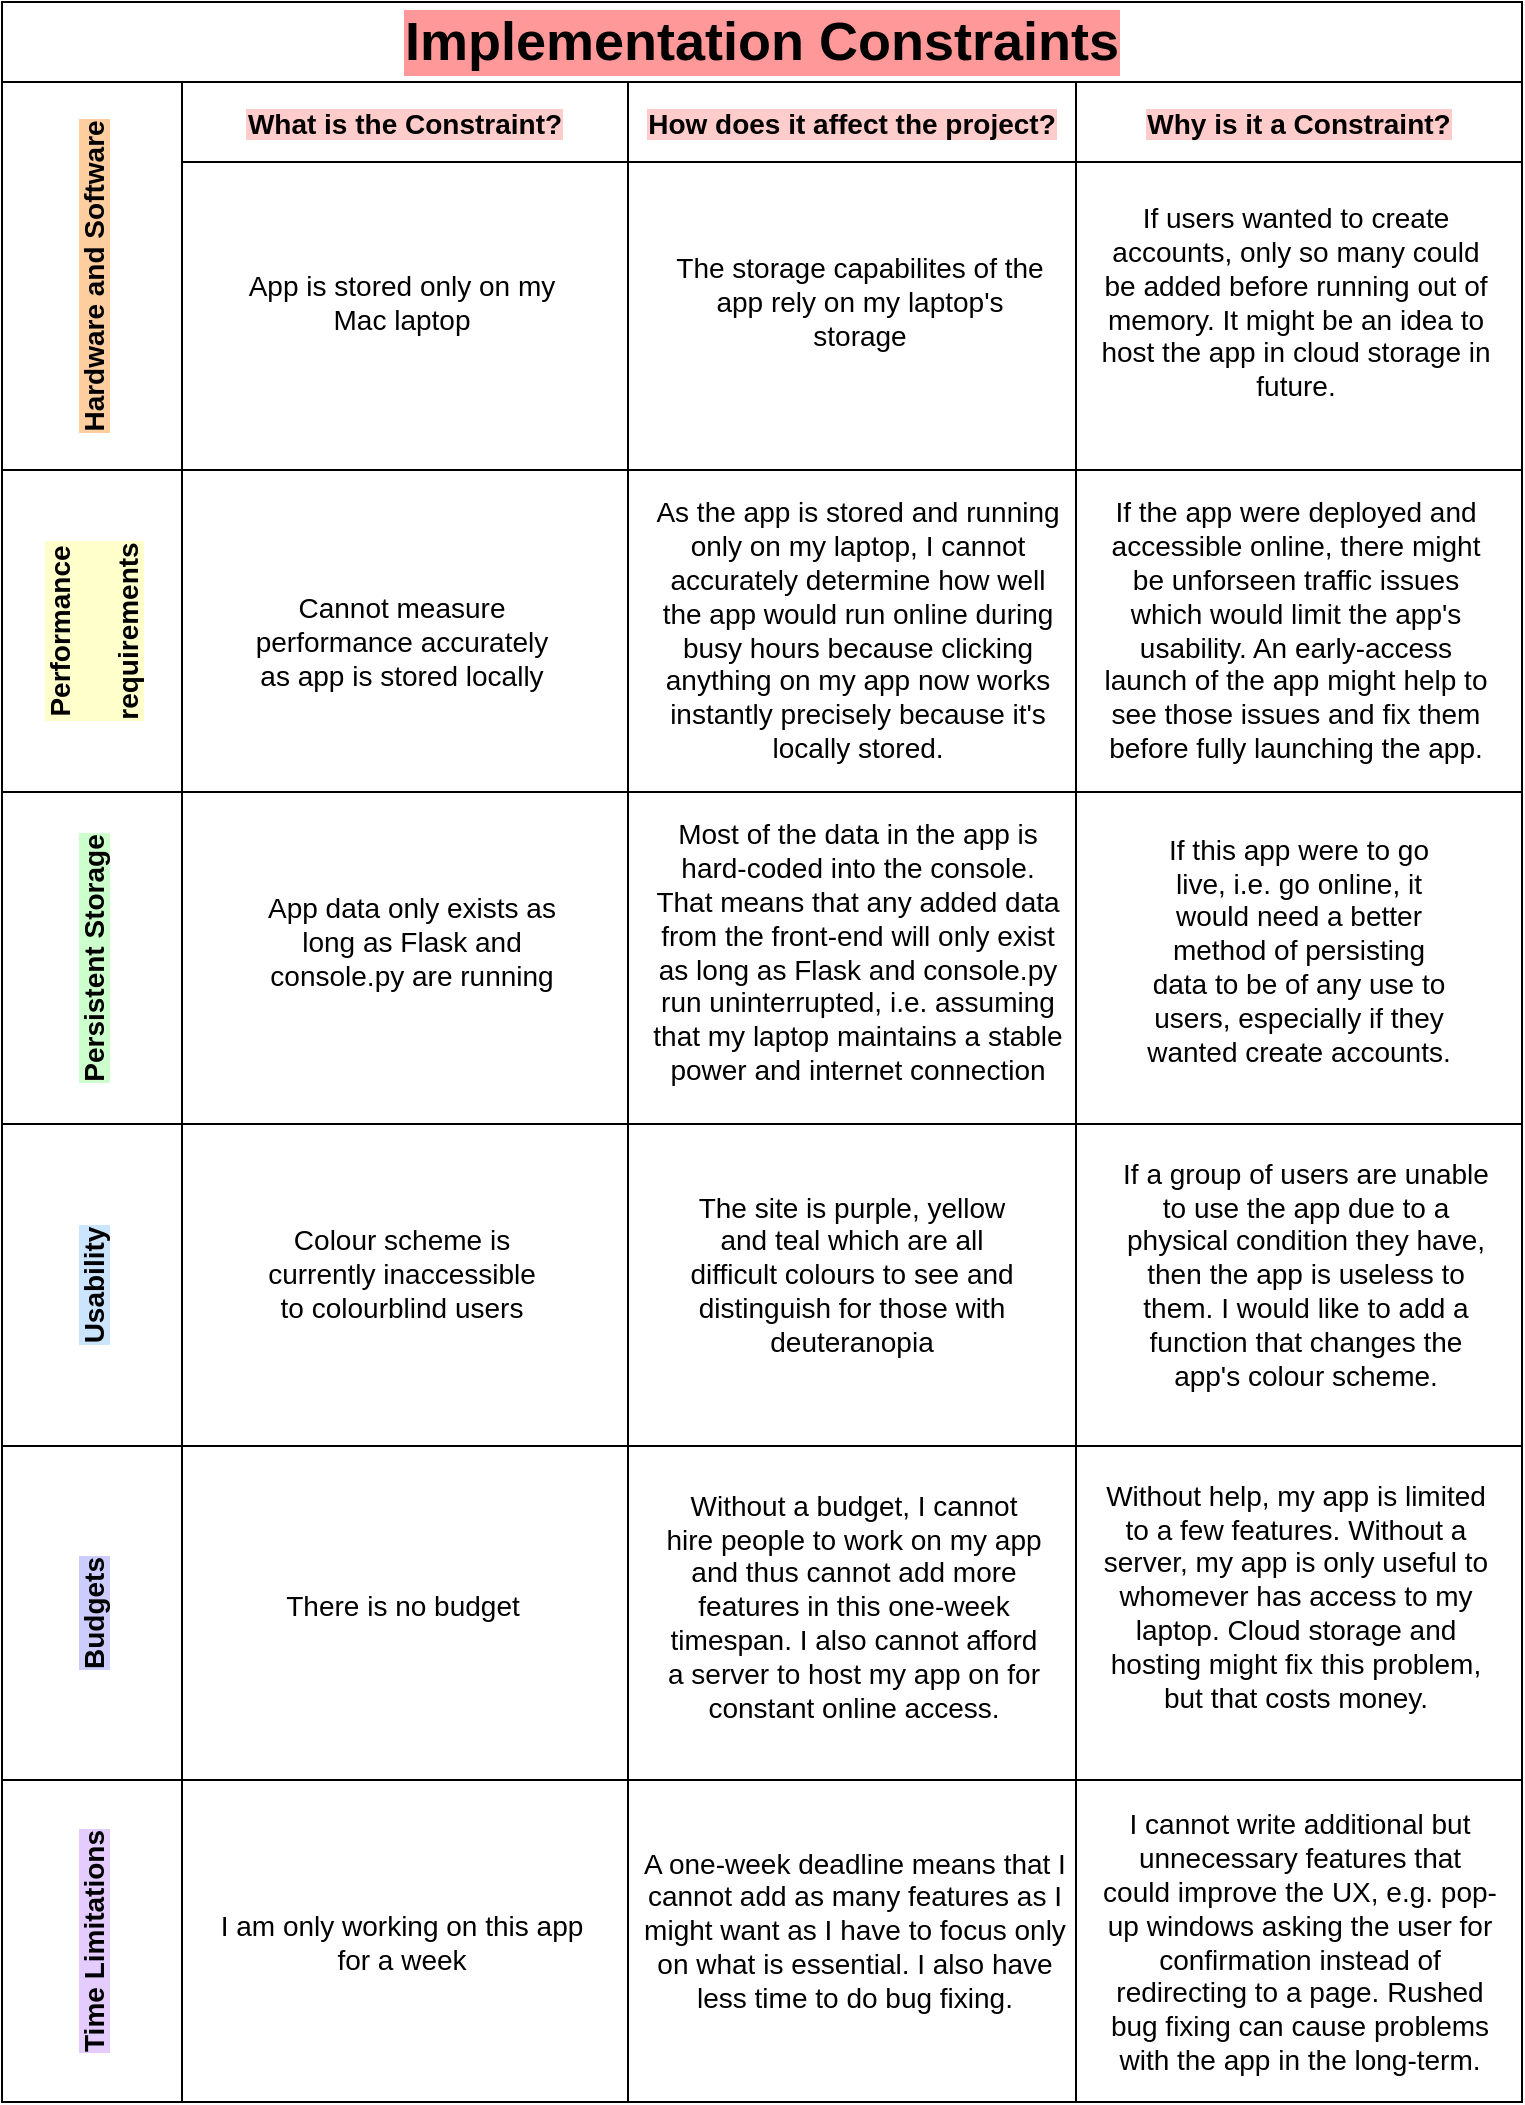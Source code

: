 <mxfile version="20.5.3" type="github">
  <diagram id="YzovN8eB3ZMi87oyrWJg" name="Page-1">
    <mxGraphModel dx="1026" dy="414" grid="0" gridSize="10" guides="1" tooltips="1" connect="1" arrows="1" fold="1" page="1" pageScale="1" pageWidth="827" pageHeight="1169" math="0" shadow="0">
      <root>
        <mxCell id="0" />
        <mxCell id="1" parent="0" />
        <mxCell id="AIQYkP_hiyhNMu18dmYw-27" value="Implementation Constraints" style="shape=table;childLayout=tableLayout;startSize=40;collapsible=0;recursiveResize=0;expand=0;fontStyle=1;labelBackgroundColor=#FF9999;fontSize=27;whiteSpace=wrap;html=1;spacingLeft=0;" parent="1" vertex="1">
          <mxGeometry x="40" y="30" width="760" height="1050" as="geometry" />
        </mxCell>
        <object label="Hardware and Software" id="AIQYkP_hiyhNMu18dmYw-28">
          <mxCell style="shape=tableRow;horizontal=0;startSize=90;swimlaneHead=0;swimlaneBody=0;top=0;left=0;bottom=0;right=0;dropTarget=0;fillColor=none;collapsible=0;recursiveResize=0;expand=0;fontStyle=1;movable=1;resizable=1;rotatable=1;deletable=1;editable=1;connectable=1;fontSize=14;labelBackgroundColor=#FFCE9F;" parent="AIQYkP_hiyhNMu18dmYw-27" vertex="1">
            <mxGeometry y="40" width="760" height="194" as="geometry" />
          </mxCell>
        </object>
        <mxCell id="AIQYkP_hiyhNMu18dmYw-29" value="What is the Constraint?" style="swimlane;swimlaneHead=0;swimlaneBody=0;fontStyle=0;connectable=0;fillColor=none;startSize=40;collapsible=0;recursiveResize=0;expand=0;fontStyle=1;labelBackgroundColor=#FFCCCC;fontSize=14;" parent="AIQYkP_hiyhNMu18dmYw-28" vertex="1">
          <mxGeometry x="90" width="223" height="194" as="geometry">
            <mxRectangle width="223" height="194" as="alternateBounds" />
          </mxGeometry>
        </mxCell>
        <mxCell id="AIQYkP_hiyhNMu18dmYw-95" value="App is stored only on my Mac laptop" style="text;html=1;strokeColor=none;fillColor=none;align=center;verticalAlign=middle;whiteSpace=wrap;rounded=0;labelBackgroundColor=none;fontSize=14;" parent="AIQYkP_hiyhNMu18dmYw-29" vertex="1">
          <mxGeometry x="30" y="60" width="160" height="100" as="geometry" />
        </mxCell>
        <mxCell id="AIQYkP_hiyhNMu18dmYw-30" value="How does it affect the project?" style="swimlane;swimlaneHead=0;swimlaneBody=0;fontStyle=0;connectable=0;fillColor=none;startSize=40;collapsible=0;recursiveResize=0;expand=0;fontStyle=1;labelBackgroundColor=#FFCCCC;fontSize=14;" parent="AIQYkP_hiyhNMu18dmYw-28" vertex="1">
          <mxGeometry x="313" width="224" height="194" as="geometry">
            <mxRectangle width="224" height="194" as="alternateBounds" />
          </mxGeometry>
        </mxCell>
        <mxCell id="AIQYkP_hiyhNMu18dmYw-96" value="The storage capabilites of the app rely on my laptop&#39;s storage" style="text;html=1;strokeColor=none;fillColor=none;align=center;verticalAlign=middle;whiteSpace=wrap;rounded=0;labelBackgroundColor=none;fontSize=14;" parent="AIQYkP_hiyhNMu18dmYw-30" vertex="1">
          <mxGeometry x="22" y="63.5" width="188" height="93" as="geometry" />
        </mxCell>
        <mxCell id="AIQYkP_hiyhNMu18dmYw-31" value="Why is it a Constraint?" style="swimlane;swimlaneHead=0;swimlaneBody=0;fontStyle=0;connectable=0;fillColor=none;startSize=40;collapsible=0;recursiveResize=0;expand=0;fontStyle=1;labelBackgroundColor=#FFCCCC;fontSize=14;" parent="AIQYkP_hiyhNMu18dmYw-28" vertex="1">
          <mxGeometry x="537" width="223" height="194" as="geometry">
            <mxRectangle width="223" height="194" as="alternateBounds" />
          </mxGeometry>
        </mxCell>
        <mxCell id="AIQYkP_hiyhNMu18dmYw-97" value="If users wanted to create accounts, only so many could be added before running out of memory. It might be an idea to host the app in cloud storage in future." style="text;html=1;strokeColor=none;fillColor=none;align=center;verticalAlign=middle;whiteSpace=wrap;rounded=0;labelBackgroundColor=none;fontSize=14;" parent="AIQYkP_hiyhNMu18dmYw-31" vertex="1">
          <mxGeometry x="10" y="50" width="200" height="120" as="geometry" />
        </mxCell>
        <mxCell id="AIQYkP_hiyhNMu18dmYw-32" value="Performance &#xa;&#xa;requirements" style="shape=tableRow;horizontal=0;startSize=90;swimlaneHead=0;swimlaneBody=0;top=0;left=0;bottom=0;right=0;dropTarget=0;fillColor=none;collapsible=0;recursiveResize=0;expand=0;fontStyle=1;fontSize=14;labelBackgroundColor=#FFFFCC;" parent="AIQYkP_hiyhNMu18dmYw-27" vertex="1">
          <mxGeometry y="234" width="760" height="161" as="geometry" />
        </mxCell>
        <mxCell id="AIQYkP_hiyhNMu18dmYw-33" value="" style="swimlane;swimlaneHead=0;swimlaneBody=0;fontStyle=0;connectable=0;fillColor=none;startSize=0;collapsible=0;recursiveResize=0;expand=0;fontStyle=1;" parent="AIQYkP_hiyhNMu18dmYw-32" vertex="1">
          <mxGeometry x="90" width="223" height="161" as="geometry">
            <mxRectangle width="223" height="161" as="alternateBounds" />
          </mxGeometry>
        </mxCell>
        <mxCell id="AIQYkP_hiyhNMu18dmYw-34" value="" style="swimlane;swimlaneHead=0;swimlaneBody=0;fontStyle=0;connectable=0;fillColor=none;startSize=0;collapsible=0;recursiveResize=0;expand=0;fontStyle=1;" parent="AIQYkP_hiyhNMu18dmYw-32" vertex="1">
          <mxGeometry x="313" width="224" height="161" as="geometry">
            <mxRectangle width="224" height="161" as="alternateBounds" />
          </mxGeometry>
        </mxCell>
        <mxCell id="AIQYkP_hiyhNMu18dmYw-99" value="As the app is stored and running only on my laptop, I cannot accurately determine how well the app would run online during busy hours because clicking anything on my app now works instantly precisely because it&#39;s locally stored." style="text;html=1;strokeColor=none;fillColor=none;align=center;verticalAlign=middle;whiteSpace=wrap;rounded=0;labelBackgroundColor=none;fontSize=14;" parent="AIQYkP_hiyhNMu18dmYw-34" vertex="1">
          <mxGeometry x="10" y="10" width="210" height="140" as="geometry" />
        </mxCell>
        <mxCell id="AIQYkP_hiyhNMu18dmYw-35" value="" style="swimlane;swimlaneHead=0;swimlaneBody=0;fontStyle=0;connectable=0;fillColor=none;startSize=0;collapsible=0;recursiveResize=0;expand=0;fontStyle=1;" parent="AIQYkP_hiyhNMu18dmYw-32" vertex="1">
          <mxGeometry x="537" width="223" height="161" as="geometry">
            <mxRectangle width="223" height="161" as="alternateBounds" />
          </mxGeometry>
        </mxCell>
        <mxCell id="AIQYkP_hiyhNMu18dmYw-100" value="If the app were deployed and accessible online, there might be unforseen traffic issues which would limit the app&#39;s usability. An early-access launch of the app might help to see those issues and fix them before fully launching the app." style="text;html=1;strokeColor=none;fillColor=none;align=center;verticalAlign=middle;whiteSpace=wrap;rounded=0;labelBackgroundColor=none;fontSize=14;" parent="AIQYkP_hiyhNMu18dmYw-35" vertex="1">
          <mxGeometry x="10" y="10" width="200" height="140" as="geometry" />
        </mxCell>
        <mxCell id="AIQYkP_hiyhNMu18dmYw-36" value="Persistent Storage" style="shape=tableRow;horizontal=0;startSize=90;swimlaneHead=0;swimlaneBody=0;top=0;left=0;bottom=0;right=0;dropTarget=0;fillColor=none;collapsible=0;recursiveResize=0;expand=0;fontStyle=1;labelBackgroundColor=#CCFFCC;fontSize=14;" parent="AIQYkP_hiyhNMu18dmYw-27" vertex="1">
          <mxGeometry y="395" width="760" height="166" as="geometry" />
        </mxCell>
        <mxCell id="AIQYkP_hiyhNMu18dmYw-37" value="" style="swimlane;swimlaneHead=0;swimlaneBody=0;fontStyle=0;connectable=0;fillColor=none;startSize=0;collapsible=0;recursiveResize=0;expand=0;fontStyle=1;" parent="AIQYkP_hiyhNMu18dmYw-36" vertex="1">
          <mxGeometry x="90" width="223" height="166" as="geometry">
            <mxRectangle width="223" height="166" as="alternateBounds" />
          </mxGeometry>
        </mxCell>
        <mxCell id="AIQYkP_hiyhNMu18dmYw-89" value="App data only exists as long as Flask and console.py are running" style="text;html=1;strokeColor=none;fillColor=none;align=center;verticalAlign=middle;whiteSpace=wrap;rounded=0;labelBackgroundColor=none;fontSize=14;" parent="AIQYkP_hiyhNMu18dmYw-37" vertex="1">
          <mxGeometry x="30" y="20" width="170" height="110" as="geometry" />
        </mxCell>
        <mxCell id="AIQYkP_hiyhNMu18dmYw-38" value="" style="swimlane;swimlaneHead=0;swimlaneBody=0;fontStyle=0;connectable=0;fillColor=none;startSize=0;collapsible=0;recursiveResize=0;expand=0;fontStyle=1;" parent="AIQYkP_hiyhNMu18dmYw-36" vertex="1">
          <mxGeometry x="313" width="224" height="166" as="geometry">
            <mxRectangle width="224" height="166" as="alternateBounds" />
          </mxGeometry>
        </mxCell>
        <mxCell id="AIQYkP_hiyhNMu18dmYw-90" value="Most of the data in the app is hard-coded into the console. That means that any added data from the front-end will only exist as long as Flask and console.py run uninterrupted, i.e. assuming that my laptop maintains a stable power and internet connection" style="text;html=1;strokeColor=none;fillColor=none;align=center;verticalAlign=middle;whiteSpace=wrap;rounded=0;labelBackgroundColor=none;fontSize=14;" parent="AIQYkP_hiyhNMu18dmYw-38" vertex="1">
          <mxGeometry x="10" y="10" width="210" height="140" as="geometry" />
        </mxCell>
        <mxCell id="AIQYkP_hiyhNMu18dmYw-39" value="" style="swimlane;swimlaneHead=0;swimlaneBody=0;fontStyle=0;connectable=0;fillColor=none;startSize=0;collapsible=0;recursiveResize=0;expand=0;fontStyle=1;" parent="AIQYkP_hiyhNMu18dmYw-36" vertex="1">
          <mxGeometry x="537" width="223" height="166" as="geometry">
            <mxRectangle width="223" height="166" as="alternateBounds" />
          </mxGeometry>
        </mxCell>
        <mxCell id="AIQYkP_hiyhNMu18dmYw-91" value="If this app were to go live, i.e. go online, it would need a better method of persisting data to be of any use to users, especially if they wanted create accounts. " style="text;html=1;strokeColor=none;fillColor=none;align=center;verticalAlign=middle;whiteSpace=wrap;rounded=0;labelBackgroundColor=none;fontSize=14;" parent="AIQYkP_hiyhNMu18dmYw-39" vertex="1">
          <mxGeometry x="33" y="24" width="157" height="110" as="geometry" />
        </mxCell>
        <mxCell id="AIQYkP_hiyhNMu18dmYw-75" value="Usability" style="shape=tableRow;horizontal=0;startSize=90;swimlaneHead=0;swimlaneBody=0;top=0;left=0;bottom=0;right=0;dropTarget=0;fillColor=none;collapsible=0;recursiveResize=0;expand=0;fontStyle=1;labelBackgroundColor=#CCE5FF;fontSize=14;" parent="AIQYkP_hiyhNMu18dmYw-27" vertex="1">
          <mxGeometry y="561" width="760" height="161" as="geometry" />
        </mxCell>
        <mxCell id="AIQYkP_hiyhNMu18dmYw-76" style="swimlane;swimlaneHead=0;swimlaneBody=0;fontStyle=0;connectable=0;fillColor=none;startSize=0;collapsible=0;recursiveResize=0;expand=0;fontStyle=1;" parent="AIQYkP_hiyhNMu18dmYw-75" vertex="1">
          <mxGeometry x="90" width="223" height="161" as="geometry">
            <mxRectangle width="223" height="161" as="alternateBounds" />
          </mxGeometry>
        </mxCell>
        <mxCell id="AIQYkP_hiyhNMu18dmYw-92" value="Colour scheme is currently inaccessible to colourblind users" style="text;html=1;strokeColor=none;fillColor=none;align=center;verticalAlign=middle;whiteSpace=wrap;rounded=0;labelBackgroundColor=none;fontSize=14;" parent="AIQYkP_hiyhNMu18dmYw-76" vertex="1">
          <mxGeometry x="35" y="35" width="150" height="80" as="geometry" />
        </mxCell>
        <mxCell id="AIQYkP_hiyhNMu18dmYw-77" style="swimlane;swimlaneHead=0;swimlaneBody=0;fontStyle=0;connectable=0;fillColor=none;startSize=0;collapsible=0;recursiveResize=0;expand=0;fontStyle=1;" parent="AIQYkP_hiyhNMu18dmYw-75" vertex="1">
          <mxGeometry x="313" width="224" height="161" as="geometry">
            <mxRectangle width="224" height="161" as="alternateBounds" />
          </mxGeometry>
        </mxCell>
        <mxCell id="AIQYkP_hiyhNMu18dmYw-93" value="The site is purple, yellow and teal which are all difficult colours to see and distinguish for those with deuteranopia" style="text;html=1;strokeColor=none;fillColor=none;align=center;verticalAlign=middle;whiteSpace=wrap;rounded=0;labelBackgroundColor=none;fontSize=14;" parent="AIQYkP_hiyhNMu18dmYw-77" vertex="1">
          <mxGeometry x="27" y="20" width="170" height="110" as="geometry" />
        </mxCell>
        <mxCell id="AIQYkP_hiyhNMu18dmYw-78" style="swimlane;swimlaneHead=0;swimlaneBody=0;fontStyle=0;connectable=0;fillColor=none;startSize=0;collapsible=0;recursiveResize=0;expand=0;fontStyle=1;" parent="AIQYkP_hiyhNMu18dmYw-75" vertex="1">
          <mxGeometry x="537" width="223" height="161" as="geometry">
            <mxRectangle width="223" height="161" as="alternateBounds" />
          </mxGeometry>
        </mxCell>
        <mxCell id="AIQYkP_hiyhNMu18dmYw-94" value="If a group of users are unable to use the app due to a physical condition they have, then the app is useless to them. I would like to add a function that changes the app&#39;s colour scheme." style="text;html=1;strokeColor=none;fillColor=none;align=center;verticalAlign=middle;whiteSpace=wrap;rounded=0;labelBackgroundColor=none;fontSize=14;" parent="AIQYkP_hiyhNMu18dmYw-78" vertex="1">
          <mxGeometry x="20" y="20" width="190" height="110" as="geometry" />
        </mxCell>
        <mxCell id="AIQYkP_hiyhNMu18dmYw-71" value="Budgets" style="shape=tableRow;horizontal=0;startSize=90;swimlaneHead=0;swimlaneBody=0;top=0;left=0;bottom=0;right=0;dropTarget=0;fillColor=none;collapsible=0;recursiveResize=0;expand=0;fontStyle=1;labelBackgroundColor=#CCCCFF;fontSize=14;" parent="AIQYkP_hiyhNMu18dmYw-27" vertex="1">
          <mxGeometry y="722" width="760" height="167" as="geometry" />
        </mxCell>
        <mxCell id="AIQYkP_hiyhNMu18dmYw-72" style="swimlane;swimlaneHead=0;swimlaneBody=0;fontStyle=0;connectable=0;fillColor=none;startSize=0;collapsible=0;recursiveResize=0;expand=0;fontStyle=1;" parent="AIQYkP_hiyhNMu18dmYw-71" vertex="1">
          <mxGeometry x="90" width="223" height="167" as="geometry">
            <mxRectangle width="223" height="167" as="alternateBounds" />
          </mxGeometry>
        </mxCell>
        <mxCell id="AIQYkP_hiyhNMu18dmYw-80" value="There is no budget" style="text;html=1;align=center;verticalAlign=middle;resizable=0;points=[];autosize=1;strokeColor=none;fillColor=none;fontSize=14;" parent="AIQYkP_hiyhNMu18dmYw-72" vertex="1">
          <mxGeometry x="40" y="64.5" width="140" height="30" as="geometry" />
        </mxCell>
        <mxCell id="AIQYkP_hiyhNMu18dmYw-73" style="swimlane;swimlaneHead=0;swimlaneBody=0;fontStyle=0;connectable=0;fillColor=none;startSize=0;collapsible=0;recursiveResize=0;expand=0;fontStyle=1;" parent="AIQYkP_hiyhNMu18dmYw-71" vertex="1">
          <mxGeometry x="313" width="224" height="167" as="geometry">
            <mxRectangle width="224" height="167" as="alternateBounds" />
          </mxGeometry>
        </mxCell>
        <mxCell id="AIQYkP_hiyhNMu18dmYw-84" value="Without a budget, I cannot hire people to work on my app and thus cannot add more features in this one-week timespan. I also cannot afford a server to host my app on for constant online access." style="text;html=1;strokeColor=none;fillColor=none;align=center;verticalAlign=middle;whiteSpace=wrap;rounded=0;labelBackgroundColor=none;fontSize=14;" parent="AIQYkP_hiyhNMu18dmYw-73" vertex="1">
          <mxGeometry x="17" y="19.5" width="192" height="120" as="geometry" />
        </mxCell>
        <mxCell id="AIQYkP_hiyhNMu18dmYw-74" style="swimlane;swimlaneHead=0;swimlaneBody=0;fontStyle=0;connectable=0;fillColor=none;startSize=0;collapsible=0;recursiveResize=0;expand=0;fontStyle=1;" parent="AIQYkP_hiyhNMu18dmYw-71" vertex="1">
          <mxGeometry x="537" width="223" height="167" as="geometry">
            <mxRectangle width="223" height="167" as="alternateBounds" />
          </mxGeometry>
        </mxCell>
        <mxCell id="AIQYkP_hiyhNMu18dmYw-85" value="Without help, my app is limited to a few features. Without a server, my app is only useful to whomever has access to my laptop. Cloud storage and hosting might fix this problem, but that costs money." style="text;html=1;strokeColor=none;fillColor=none;align=center;verticalAlign=middle;whiteSpace=wrap;rounded=0;labelBackgroundColor=none;fontSize=14;" parent="AIQYkP_hiyhNMu18dmYw-74" vertex="1">
          <mxGeometry x="10" y="19.5" width="200" height="110" as="geometry" />
        </mxCell>
        <mxCell id="AIQYkP_hiyhNMu18dmYw-67" value="Time Limitations" style="shape=tableRow;horizontal=0;startSize=90;swimlaneHead=0;swimlaneBody=0;top=0;left=0;bottom=0;right=0;dropTarget=0;fillColor=none;collapsible=0;recursiveResize=0;expand=0;fontStyle=1;fontSize=14;labelBackgroundColor=#E5CCFF;" parent="AIQYkP_hiyhNMu18dmYw-27" vertex="1">
          <mxGeometry y="889" width="760" height="161" as="geometry" />
        </mxCell>
        <mxCell id="AIQYkP_hiyhNMu18dmYw-68" style="swimlane;swimlaneHead=0;swimlaneBody=0;fontStyle=0;connectable=0;fillColor=none;startSize=0;collapsible=0;recursiveResize=0;expand=0;fontStyle=1;" parent="AIQYkP_hiyhNMu18dmYw-67" vertex="1">
          <mxGeometry x="90" width="223" height="161" as="geometry">
            <mxRectangle width="223" height="161" as="alternateBounds" />
          </mxGeometry>
        </mxCell>
        <mxCell id="AIQYkP_hiyhNMu18dmYw-86" value="I am only working on this app for a week" style="text;html=1;strokeColor=none;fillColor=none;align=center;verticalAlign=middle;whiteSpace=wrap;rounded=0;labelBackgroundColor=none;fontSize=14;" parent="AIQYkP_hiyhNMu18dmYw-68" vertex="1">
          <mxGeometry x="15" y="40.5" width="190" height="80" as="geometry" />
        </mxCell>
        <mxCell id="AIQYkP_hiyhNMu18dmYw-69" style="swimlane;swimlaneHead=0;swimlaneBody=0;fontStyle=0;connectable=0;fillColor=none;startSize=0;collapsible=0;recursiveResize=0;expand=0;fontStyle=1;" parent="AIQYkP_hiyhNMu18dmYw-67" vertex="1">
          <mxGeometry x="313" width="224" height="161" as="geometry">
            <mxRectangle width="224" height="161" as="alternateBounds" />
          </mxGeometry>
        </mxCell>
        <mxCell id="AIQYkP_hiyhNMu18dmYw-87" value="A one-week deadline means that I cannot add as many features as I might want as I have to focus only on what is essential. I also have less time to do bug fixing." style="text;html=1;strokeColor=none;fillColor=none;align=center;verticalAlign=middle;whiteSpace=wrap;rounded=0;labelBackgroundColor=none;fontSize=14;" parent="AIQYkP_hiyhNMu18dmYw-69" vertex="1">
          <mxGeometry x="7" y="10" width="213" height="130" as="geometry" />
        </mxCell>
        <mxCell id="AIQYkP_hiyhNMu18dmYw-70" style="swimlane;swimlaneHead=0;swimlaneBody=0;fontStyle=0;connectable=0;fillColor=none;startSize=0;collapsible=0;recursiveResize=0;expand=0;fontStyle=1;" parent="AIQYkP_hiyhNMu18dmYw-67" vertex="1">
          <mxGeometry x="537" width="223" height="161" as="geometry">
            <mxRectangle width="223" height="161" as="alternateBounds" />
          </mxGeometry>
        </mxCell>
        <mxCell id="AIQYkP_hiyhNMu18dmYw-88" value="I cannot write additional but unnecessary features that could improve the UX, e.g. pop-up windows asking the user for confirmation instead of redirecting to a page. Rushed bug fixing can cause problems with the app in the long-term." style="text;html=1;strokeColor=none;fillColor=none;align=center;verticalAlign=middle;whiteSpace=wrap;rounded=0;labelBackgroundColor=none;fontSize=14;" parent="AIQYkP_hiyhNMu18dmYw-70" vertex="1">
          <mxGeometry x="11.5" y="15.5" width="200" height="130" as="geometry" />
        </mxCell>
        <mxCell id="AIQYkP_hiyhNMu18dmYw-98" value="Cannot measure performance accurately as app is stored locally" style="text;html=1;strokeColor=none;fillColor=none;align=center;verticalAlign=middle;whiteSpace=wrap;rounded=0;labelBackgroundColor=none;fontSize=14;" parent="1" vertex="1">
          <mxGeometry x="160" y="290" width="160" height="120" as="geometry" />
        </mxCell>
      </root>
    </mxGraphModel>
  </diagram>
</mxfile>
